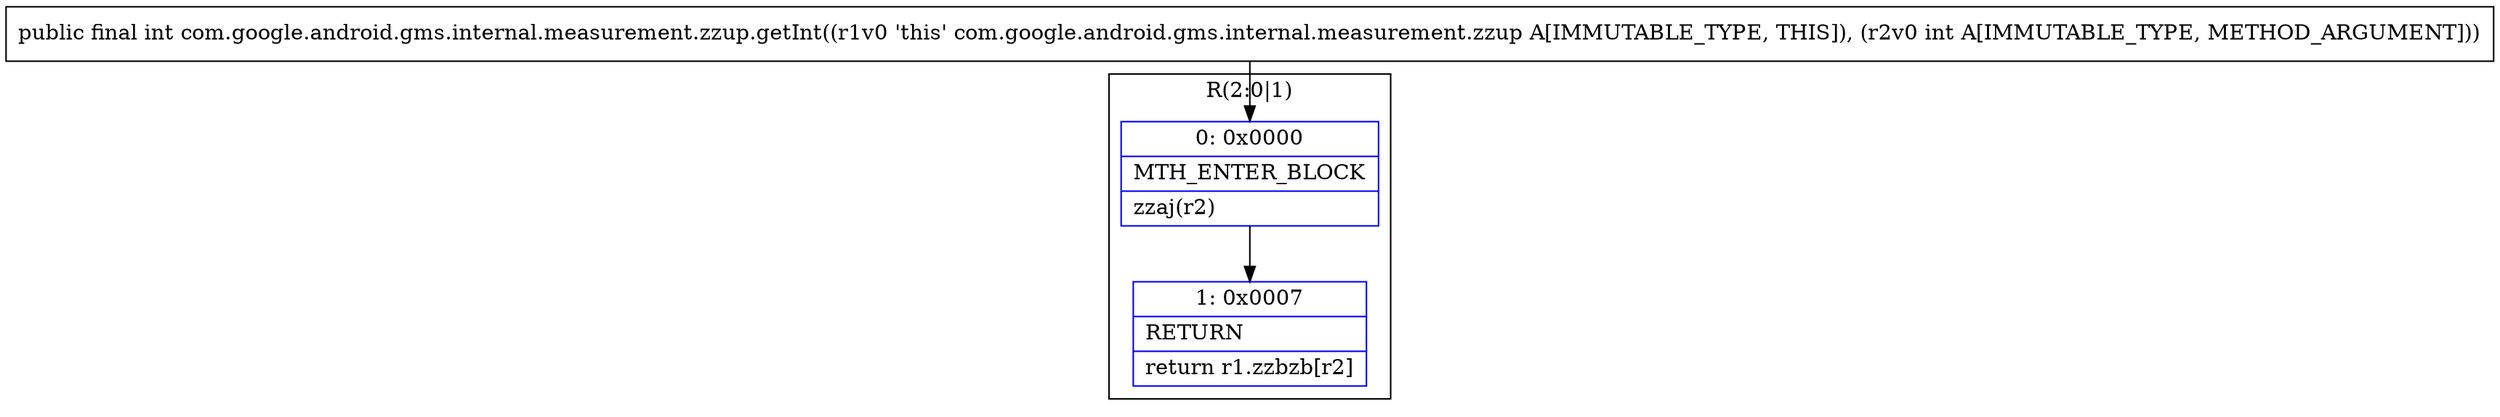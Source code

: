 digraph "CFG forcom.google.android.gms.internal.measurement.zzup.getInt(I)I" {
subgraph cluster_Region_1520305418 {
label = "R(2:0|1)";
node [shape=record,color=blue];
Node_0 [shape=record,label="{0\:\ 0x0000|MTH_ENTER_BLOCK\l|zzaj(r2)\l}"];
Node_1 [shape=record,label="{1\:\ 0x0007|RETURN\l|return r1.zzbzb[r2]\l}"];
}
MethodNode[shape=record,label="{public final int com.google.android.gms.internal.measurement.zzup.getInt((r1v0 'this' com.google.android.gms.internal.measurement.zzup A[IMMUTABLE_TYPE, THIS]), (r2v0 int A[IMMUTABLE_TYPE, METHOD_ARGUMENT])) }"];
MethodNode -> Node_0;
Node_0 -> Node_1;
}

